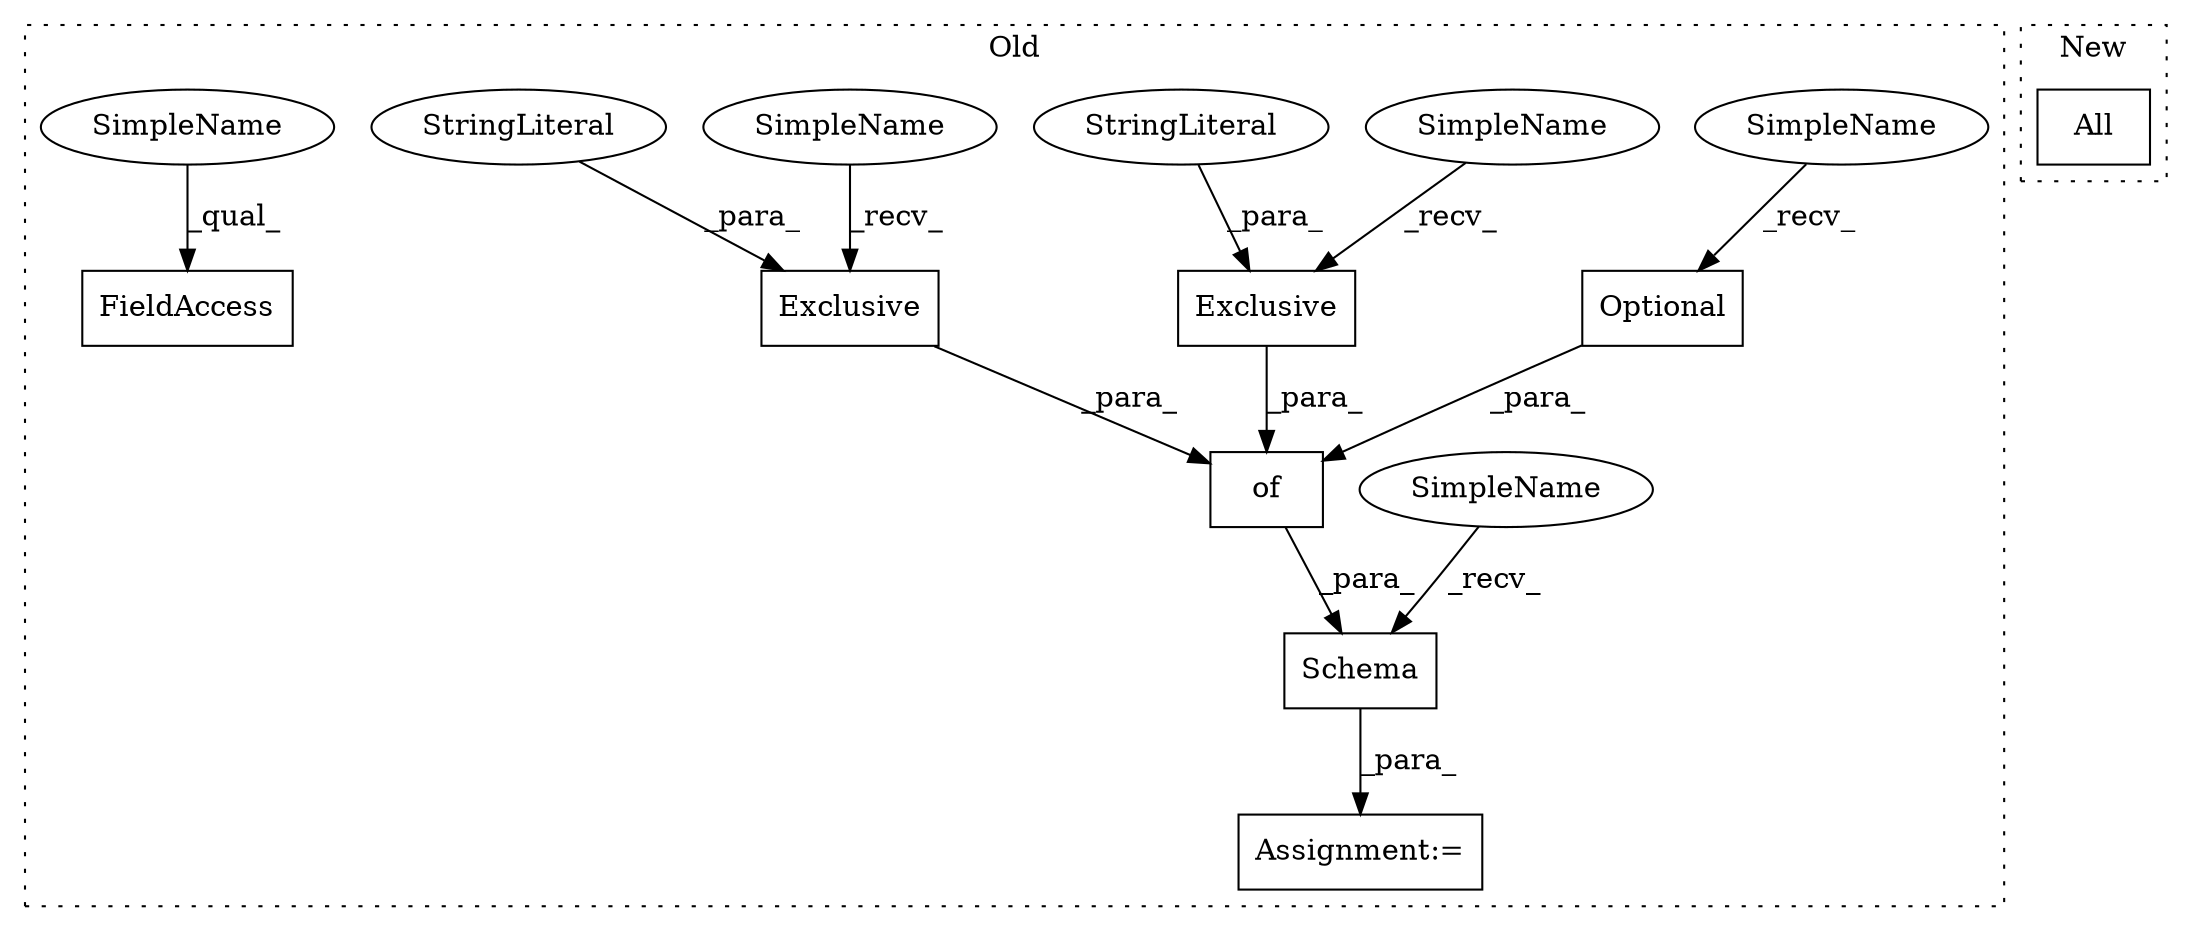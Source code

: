 digraph G {
subgraph cluster0 {
1 [label="Exclusive" a="32" s="7219,7262" l="10,1" shape="box"];
3 [label="Schema" a="32" s="7139,7414" l="7,1" shape="box"];
4 [label="Optional" a="32" s="7284,7299" l="9,1" shape="box"];
5 [label="Exclusive" a="32" s="7164,7198" l="10,1" shape="box"];
6 [label="StringLiteral" a="45" s="7174" l="9" shape="ellipse"];
7 [label="StringLiteral" a="45" s="7229" l="18" shape="ellipse"];
8 [label="FieldAccess" a="22" s="6970" l="22" shape="box"];
9 [label="of" a="32" s="7150,7413" l="3,1" shape="box"];
10 [label="Assignment:=" a="7" s="7112" l="1" shape="box"];
11 [label="SimpleName" a="42" s="7273" l="10" shape="ellipse"];
12 [label="SimpleName" a="42" s="7128" l="10" shape="ellipse"];
13 [label="SimpleName" a="42" s="6970" l="10" shape="ellipse"];
14 [label="SimpleName" a="42" s="7208" l="10" shape="ellipse"];
15 [label="SimpleName" a="42" s="7153" l="10" shape="ellipse"];
label = "Old";
style="dotted";
}
subgraph cluster1 {
2 [label="All" a="32" s="3076,3376" l="4,1" shape="box"];
label = "New";
style="dotted";
}
1 -> 9 [label="_para_"];
3 -> 10 [label="_para_"];
4 -> 9 [label="_para_"];
5 -> 9 [label="_para_"];
6 -> 5 [label="_para_"];
7 -> 1 [label="_para_"];
9 -> 3 [label="_para_"];
11 -> 4 [label="_recv_"];
12 -> 3 [label="_recv_"];
13 -> 8 [label="_qual_"];
14 -> 1 [label="_recv_"];
15 -> 5 [label="_recv_"];
}
